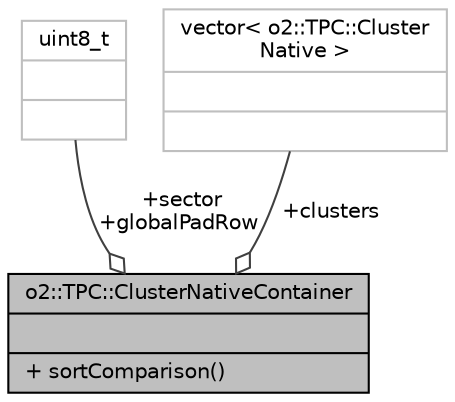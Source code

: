 digraph "o2::TPC::ClusterNativeContainer"
{
 // INTERACTIVE_SVG=YES
  bgcolor="transparent";
  edge [fontname="Helvetica",fontsize="10",labelfontname="Helvetica",labelfontsize="10"];
  node [fontname="Helvetica",fontsize="10",shape=record];
  Node1 [label="{o2::TPC::ClusterNativeContainer\n||+ sortComparison()\l}",height=0.2,width=0.4,color="black", fillcolor="grey75", style="filled" fontcolor="black"];
  Node2 -> Node1 [color="grey25",fontsize="10",style="solid",label=" +sector\n+globalPadRow" ,arrowhead="odiamond",fontname="Helvetica"];
  Node2 [label="{uint8_t\n||}",height=0.2,width=0.4,color="grey75"];
  Node3 -> Node1 [color="grey25",fontsize="10",style="solid",label=" +clusters" ,arrowhead="odiamond",fontname="Helvetica"];
  Node3 [label="{vector\< o2::TPC::Cluster\lNative \>\n||}",height=0.2,width=0.4,color="grey75"];
}
